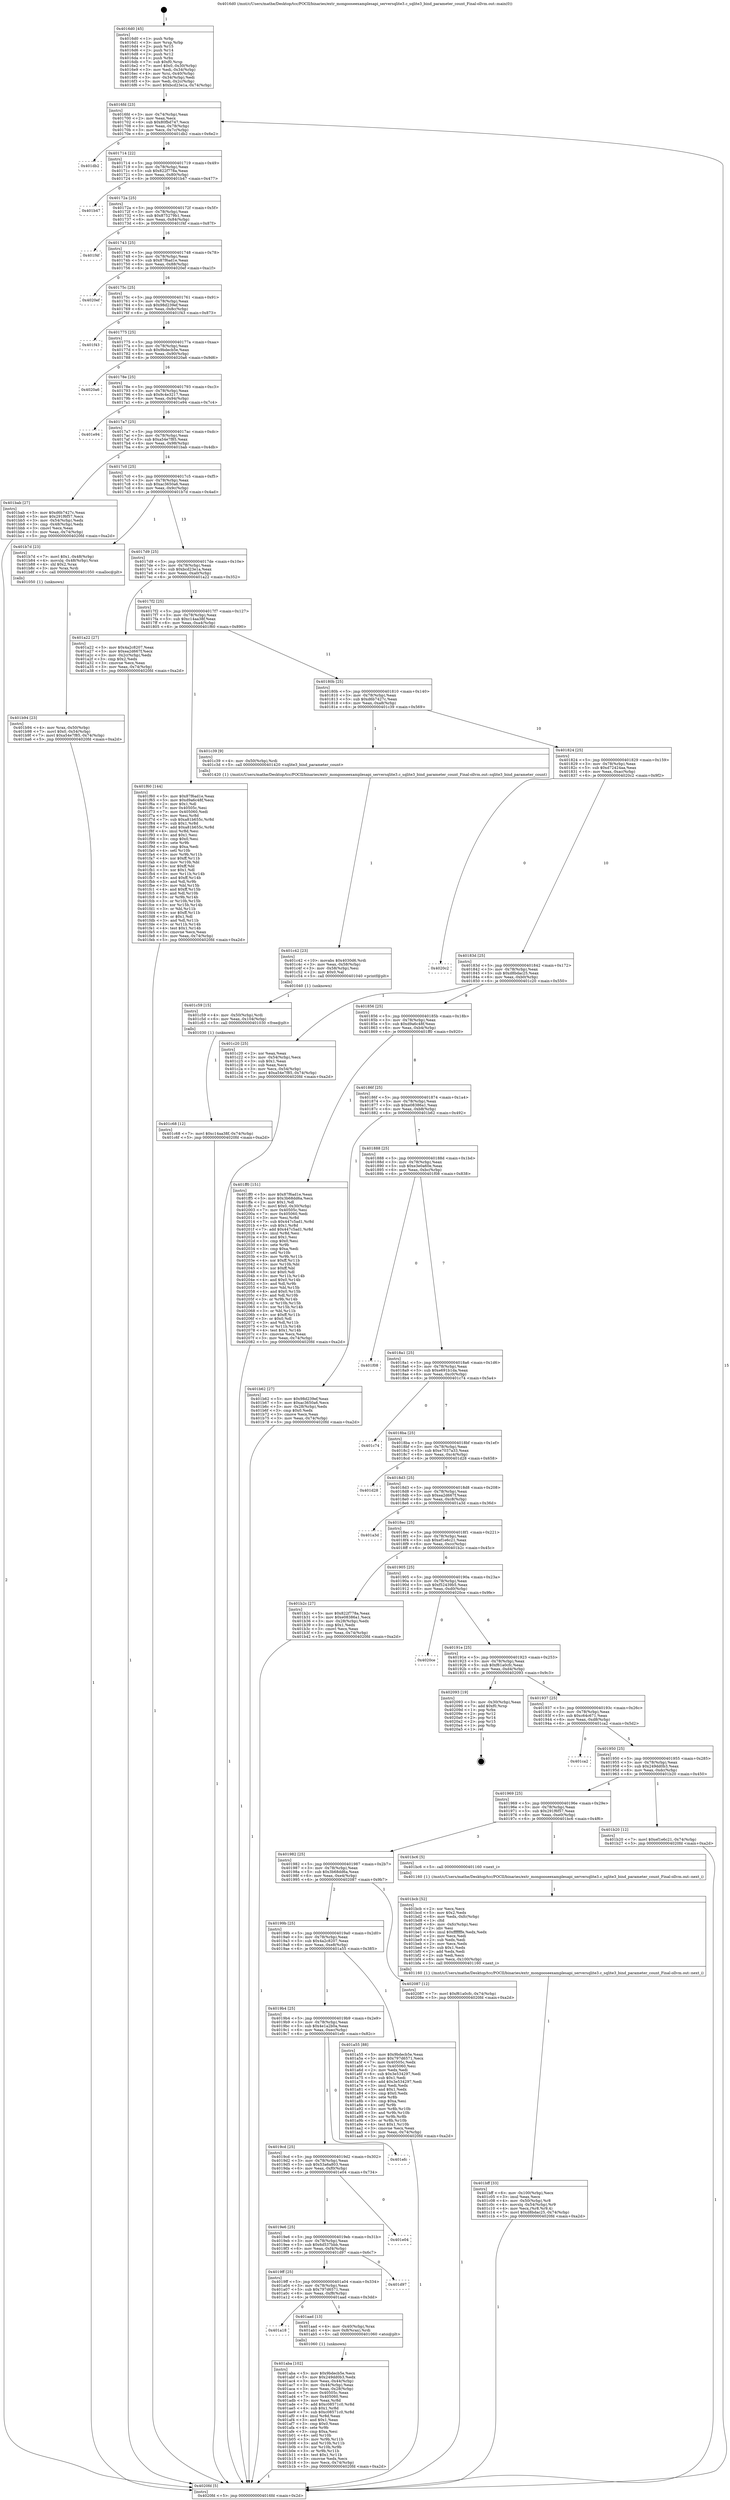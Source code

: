 digraph "0x4016d0" {
  label = "0x4016d0 (/mnt/c/Users/mathe/Desktop/tcc/POCII/binaries/extr_mongooseexamplesapi_serversqlite3.c_sqlite3_bind_parameter_count_Final-ollvm.out::main(0))"
  labelloc = "t"
  node[shape=record]

  Entry [label="",width=0.3,height=0.3,shape=circle,fillcolor=black,style=filled]
  "0x4016fd" [label="{
     0x4016fd [23]\l
     | [instrs]\l
     &nbsp;&nbsp;0x4016fd \<+3\>: mov -0x74(%rbp),%eax\l
     &nbsp;&nbsp;0x401700 \<+2\>: mov %eax,%ecx\l
     &nbsp;&nbsp;0x401702 \<+6\>: sub $0x80fbd747,%ecx\l
     &nbsp;&nbsp;0x401708 \<+3\>: mov %eax,-0x78(%rbp)\l
     &nbsp;&nbsp;0x40170b \<+3\>: mov %ecx,-0x7c(%rbp)\l
     &nbsp;&nbsp;0x40170e \<+6\>: je 0000000000401db2 \<main+0x6e2\>\l
  }"]
  "0x401db2" [label="{
     0x401db2\l
  }", style=dashed]
  "0x401714" [label="{
     0x401714 [22]\l
     | [instrs]\l
     &nbsp;&nbsp;0x401714 \<+5\>: jmp 0000000000401719 \<main+0x49\>\l
     &nbsp;&nbsp;0x401719 \<+3\>: mov -0x78(%rbp),%eax\l
     &nbsp;&nbsp;0x40171c \<+5\>: sub $0x822f778a,%eax\l
     &nbsp;&nbsp;0x401721 \<+3\>: mov %eax,-0x80(%rbp)\l
     &nbsp;&nbsp;0x401724 \<+6\>: je 0000000000401b47 \<main+0x477\>\l
  }"]
  Exit [label="",width=0.3,height=0.3,shape=circle,fillcolor=black,style=filled,peripheries=2]
  "0x401b47" [label="{
     0x401b47\l
  }", style=dashed]
  "0x40172a" [label="{
     0x40172a [25]\l
     | [instrs]\l
     &nbsp;&nbsp;0x40172a \<+5\>: jmp 000000000040172f \<main+0x5f\>\l
     &nbsp;&nbsp;0x40172f \<+3\>: mov -0x78(%rbp),%eax\l
     &nbsp;&nbsp;0x401732 \<+5\>: sub $0x875279b1,%eax\l
     &nbsp;&nbsp;0x401737 \<+6\>: mov %eax,-0x84(%rbp)\l
     &nbsp;&nbsp;0x40173d \<+6\>: je 0000000000401f4f \<main+0x87f\>\l
  }"]
  "0x401c68" [label="{
     0x401c68 [12]\l
     | [instrs]\l
     &nbsp;&nbsp;0x401c68 \<+7\>: movl $0xc14aa38f,-0x74(%rbp)\l
     &nbsp;&nbsp;0x401c6f \<+5\>: jmp 00000000004020fd \<main+0xa2d\>\l
  }"]
  "0x401f4f" [label="{
     0x401f4f\l
  }", style=dashed]
  "0x401743" [label="{
     0x401743 [25]\l
     | [instrs]\l
     &nbsp;&nbsp;0x401743 \<+5\>: jmp 0000000000401748 \<main+0x78\>\l
     &nbsp;&nbsp;0x401748 \<+3\>: mov -0x78(%rbp),%eax\l
     &nbsp;&nbsp;0x40174b \<+5\>: sub $0x87f6ad1e,%eax\l
     &nbsp;&nbsp;0x401750 \<+6\>: mov %eax,-0x88(%rbp)\l
     &nbsp;&nbsp;0x401756 \<+6\>: je 00000000004020ef \<main+0xa1f\>\l
  }"]
  "0x401c59" [label="{
     0x401c59 [15]\l
     | [instrs]\l
     &nbsp;&nbsp;0x401c59 \<+4\>: mov -0x50(%rbp),%rdi\l
     &nbsp;&nbsp;0x401c5d \<+6\>: mov %eax,-0x104(%rbp)\l
     &nbsp;&nbsp;0x401c63 \<+5\>: call 0000000000401030 \<free@plt\>\l
     | [calls]\l
     &nbsp;&nbsp;0x401030 \{1\} (unknown)\l
  }"]
  "0x4020ef" [label="{
     0x4020ef\l
  }", style=dashed]
  "0x40175c" [label="{
     0x40175c [25]\l
     | [instrs]\l
     &nbsp;&nbsp;0x40175c \<+5\>: jmp 0000000000401761 \<main+0x91\>\l
     &nbsp;&nbsp;0x401761 \<+3\>: mov -0x78(%rbp),%eax\l
     &nbsp;&nbsp;0x401764 \<+5\>: sub $0x98d239ef,%eax\l
     &nbsp;&nbsp;0x401769 \<+6\>: mov %eax,-0x8c(%rbp)\l
     &nbsp;&nbsp;0x40176f \<+6\>: je 0000000000401f43 \<main+0x873\>\l
  }"]
  "0x401c42" [label="{
     0x401c42 [23]\l
     | [instrs]\l
     &nbsp;&nbsp;0x401c42 \<+10\>: movabs $0x4030d6,%rdi\l
     &nbsp;&nbsp;0x401c4c \<+3\>: mov %eax,-0x58(%rbp)\l
     &nbsp;&nbsp;0x401c4f \<+3\>: mov -0x58(%rbp),%esi\l
     &nbsp;&nbsp;0x401c52 \<+2\>: mov $0x0,%al\l
     &nbsp;&nbsp;0x401c54 \<+5\>: call 0000000000401040 \<printf@plt\>\l
     | [calls]\l
     &nbsp;&nbsp;0x401040 \{1\} (unknown)\l
  }"]
  "0x401f43" [label="{
     0x401f43\l
  }", style=dashed]
  "0x401775" [label="{
     0x401775 [25]\l
     | [instrs]\l
     &nbsp;&nbsp;0x401775 \<+5\>: jmp 000000000040177a \<main+0xaa\>\l
     &nbsp;&nbsp;0x40177a \<+3\>: mov -0x78(%rbp),%eax\l
     &nbsp;&nbsp;0x40177d \<+5\>: sub $0x9bdecb5e,%eax\l
     &nbsp;&nbsp;0x401782 \<+6\>: mov %eax,-0x90(%rbp)\l
     &nbsp;&nbsp;0x401788 \<+6\>: je 00000000004020a6 \<main+0x9d6\>\l
  }"]
  "0x401bff" [label="{
     0x401bff [33]\l
     | [instrs]\l
     &nbsp;&nbsp;0x401bff \<+6\>: mov -0x100(%rbp),%ecx\l
     &nbsp;&nbsp;0x401c05 \<+3\>: imul %eax,%ecx\l
     &nbsp;&nbsp;0x401c08 \<+4\>: mov -0x50(%rbp),%r8\l
     &nbsp;&nbsp;0x401c0c \<+4\>: movslq -0x54(%rbp),%r9\l
     &nbsp;&nbsp;0x401c10 \<+4\>: mov %ecx,(%r8,%r9,4)\l
     &nbsp;&nbsp;0x401c14 \<+7\>: movl $0xd8bdac25,-0x74(%rbp)\l
     &nbsp;&nbsp;0x401c1b \<+5\>: jmp 00000000004020fd \<main+0xa2d\>\l
  }"]
  "0x4020a6" [label="{
     0x4020a6\l
  }", style=dashed]
  "0x40178e" [label="{
     0x40178e [25]\l
     | [instrs]\l
     &nbsp;&nbsp;0x40178e \<+5\>: jmp 0000000000401793 \<main+0xc3\>\l
     &nbsp;&nbsp;0x401793 \<+3\>: mov -0x78(%rbp),%eax\l
     &nbsp;&nbsp;0x401796 \<+5\>: sub $0x9c4e3217,%eax\l
     &nbsp;&nbsp;0x40179b \<+6\>: mov %eax,-0x94(%rbp)\l
     &nbsp;&nbsp;0x4017a1 \<+6\>: je 0000000000401e94 \<main+0x7c4\>\l
  }"]
  "0x401bcb" [label="{
     0x401bcb [52]\l
     | [instrs]\l
     &nbsp;&nbsp;0x401bcb \<+2\>: xor %ecx,%ecx\l
     &nbsp;&nbsp;0x401bcd \<+5\>: mov $0x2,%edx\l
     &nbsp;&nbsp;0x401bd2 \<+6\>: mov %edx,-0xfc(%rbp)\l
     &nbsp;&nbsp;0x401bd8 \<+1\>: cltd\l
     &nbsp;&nbsp;0x401bd9 \<+6\>: mov -0xfc(%rbp),%esi\l
     &nbsp;&nbsp;0x401bdf \<+2\>: idiv %esi\l
     &nbsp;&nbsp;0x401be1 \<+6\>: imul $0xfffffffe,%edx,%edx\l
     &nbsp;&nbsp;0x401be7 \<+2\>: mov %ecx,%edi\l
     &nbsp;&nbsp;0x401be9 \<+2\>: sub %edx,%edi\l
     &nbsp;&nbsp;0x401beb \<+2\>: mov %ecx,%edx\l
     &nbsp;&nbsp;0x401bed \<+3\>: sub $0x1,%edx\l
     &nbsp;&nbsp;0x401bf0 \<+2\>: add %edx,%edi\l
     &nbsp;&nbsp;0x401bf2 \<+2\>: sub %edi,%ecx\l
     &nbsp;&nbsp;0x401bf4 \<+6\>: mov %ecx,-0x100(%rbp)\l
     &nbsp;&nbsp;0x401bfa \<+5\>: call 0000000000401160 \<next_i\>\l
     | [calls]\l
     &nbsp;&nbsp;0x401160 \{1\} (/mnt/c/Users/mathe/Desktop/tcc/POCII/binaries/extr_mongooseexamplesapi_serversqlite3.c_sqlite3_bind_parameter_count_Final-ollvm.out::next_i)\l
  }"]
  "0x401e94" [label="{
     0x401e94\l
  }", style=dashed]
  "0x4017a7" [label="{
     0x4017a7 [25]\l
     | [instrs]\l
     &nbsp;&nbsp;0x4017a7 \<+5\>: jmp 00000000004017ac \<main+0xdc\>\l
     &nbsp;&nbsp;0x4017ac \<+3\>: mov -0x78(%rbp),%eax\l
     &nbsp;&nbsp;0x4017af \<+5\>: sub $0xa54e7f85,%eax\l
     &nbsp;&nbsp;0x4017b4 \<+6\>: mov %eax,-0x98(%rbp)\l
     &nbsp;&nbsp;0x4017ba \<+6\>: je 0000000000401bab \<main+0x4db\>\l
  }"]
  "0x401b94" [label="{
     0x401b94 [23]\l
     | [instrs]\l
     &nbsp;&nbsp;0x401b94 \<+4\>: mov %rax,-0x50(%rbp)\l
     &nbsp;&nbsp;0x401b98 \<+7\>: movl $0x0,-0x54(%rbp)\l
     &nbsp;&nbsp;0x401b9f \<+7\>: movl $0xa54e7f85,-0x74(%rbp)\l
     &nbsp;&nbsp;0x401ba6 \<+5\>: jmp 00000000004020fd \<main+0xa2d\>\l
  }"]
  "0x401bab" [label="{
     0x401bab [27]\l
     | [instrs]\l
     &nbsp;&nbsp;0x401bab \<+5\>: mov $0xd6b7427c,%eax\l
     &nbsp;&nbsp;0x401bb0 \<+5\>: mov $0x291f6f57,%ecx\l
     &nbsp;&nbsp;0x401bb5 \<+3\>: mov -0x54(%rbp),%edx\l
     &nbsp;&nbsp;0x401bb8 \<+3\>: cmp -0x48(%rbp),%edx\l
     &nbsp;&nbsp;0x401bbb \<+3\>: cmovl %ecx,%eax\l
     &nbsp;&nbsp;0x401bbe \<+3\>: mov %eax,-0x74(%rbp)\l
     &nbsp;&nbsp;0x401bc1 \<+5\>: jmp 00000000004020fd \<main+0xa2d\>\l
  }"]
  "0x4017c0" [label="{
     0x4017c0 [25]\l
     | [instrs]\l
     &nbsp;&nbsp;0x4017c0 \<+5\>: jmp 00000000004017c5 \<main+0xf5\>\l
     &nbsp;&nbsp;0x4017c5 \<+3\>: mov -0x78(%rbp),%eax\l
     &nbsp;&nbsp;0x4017c8 \<+5\>: sub $0xac3650a6,%eax\l
     &nbsp;&nbsp;0x4017cd \<+6\>: mov %eax,-0x9c(%rbp)\l
     &nbsp;&nbsp;0x4017d3 \<+6\>: je 0000000000401b7d \<main+0x4ad\>\l
  }"]
  "0x401aba" [label="{
     0x401aba [102]\l
     | [instrs]\l
     &nbsp;&nbsp;0x401aba \<+5\>: mov $0x9bdecb5e,%ecx\l
     &nbsp;&nbsp;0x401abf \<+5\>: mov $0x249dd0b3,%edx\l
     &nbsp;&nbsp;0x401ac4 \<+3\>: mov %eax,-0x44(%rbp)\l
     &nbsp;&nbsp;0x401ac7 \<+3\>: mov -0x44(%rbp),%eax\l
     &nbsp;&nbsp;0x401aca \<+3\>: mov %eax,-0x28(%rbp)\l
     &nbsp;&nbsp;0x401acd \<+7\>: mov 0x40505c,%eax\l
     &nbsp;&nbsp;0x401ad4 \<+7\>: mov 0x405060,%esi\l
     &nbsp;&nbsp;0x401adb \<+3\>: mov %eax,%r8d\l
     &nbsp;&nbsp;0x401ade \<+7\>: add $0xc08571c0,%r8d\l
     &nbsp;&nbsp;0x401ae5 \<+4\>: sub $0x1,%r8d\l
     &nbsp;&nbsp;0x401ae9 \<+7\>: sub $0xc08571c0,%r8d\l
     &nbsp;&nbsp;0x401af0 \<+4\>: imul %r8d,%eax\l
     &nbsp;&nbsp;0x401af4 \<+3\>: and $0x1,%eax\l
     &nbsp;&nbsp;0x401af7 \<+3\>: cmp $0x0,%eax\l
     &nbsp;&nbsp;0x401afa \<+4\>: sete %r9b\l
     &nbsp;&nbsp;0x401afe \<+3\>: cmp $0xa,%esi\l
     &nbsp;&nbsp;0x401b01 \<+4\>: setl %r10b\l
     &nbsp;&nbsp;0x401b05 \<+3\>: mov %r9b,%r11b\l
     &nbsp;&nbsp;0x401b08 \<+3\>: and %r10b,%r11b\l
     &nbsp;&nbsp;0x401b0b \<+3\>: xor %r10b,%r9b\l
     &nbsp;&nbsp;0x401b0e \<+3\>: or %r9b,%r11b\l
     &nbsp;&nbsp;0x401b11 \<+4\>: test $0x1,%r11b\l
     &nbsp;&nbsp;0x401b15 \<+3\>: cmovne %edx,%ecx\l
     &nbsp;&nbsp;0x401b18 \<+3\>: mov %ecx,-0x74(%rbp)\l
     &nbsp;&nbsp;0x401b1b \<+5\>: jmp 00000000004020fd \<main+0xa2d\>\l
  }"]
  "0x401b7d" [label="{
     0x401b7d [23]\l
     | [instrs]\l
     &nbsp;&nbsp;0x401b7d \<+7\>: movl $0x1,-0x48(%rbp)\l
     &nbsp;&nbsp;0x401b84 \<+4\>: movslq -0x48(%rbp),%rax\l
     &nbsp;&nbsp;0x401b88 \<+4\>: shl $0x2,%rax\l
     &nbsp;&nbsp;0x401b8c \<+3\>: mov %rax,%rdi\l
     &nbsp;&nbsp;0x401b8f \<+5\>: call 0000000000401050 \<malloc@plt\>\l
     | [calls]\l
     &nbsp;&nbsp;0x401050 \{1\} (unknown)\l
  }"]
  "0x4017d9" [label="{
     0x4017d9 [25]\l
     | [instrs]\l
     &nbsp;&nbsp;0x4017d9 \<+5\>: jmp 00000000004017de \<main+0x10e\>\l
     &nbsp;&nbsp;0x4017de \<+3\>: mov -0x78(%rbp),%eax\l
     &nbsp;&nbsp;0x4017e1 \<+5\>: sub $0xbcd23e1a,%eax\l
     &nbsp;&nbsp;0x4017e6 \<+6\>: mov %eax,-0xa0(%rbp)\l
     &nbsp;&nbsp;0x4017ec \<+6\>: je 0000000000401a22 \<main+0x352\>\l
  }"]
  "0x401a18" [label="{
     0x401a18\l
  }", style=dashed]
  "0x401a22" [label="{
     0x401a22 [27]\l
     | [instrs]\l
     &nbsp;&nbsp;0x401a22 \<+5\>: mov $0x4a2c8207,%eax\l
     &nbsp;&nbsp;0x401a27 \<+5\>: mov $0xea2d667f,%ecx\l
     &nbsp;&nbsp;0x401a2c \<+3\>: mov -0x2c(%rbp),%edx\l
     &nbsp;&nbsp;0x401a2f \<+3\>: cmp $0x2,%edx\l
     &nbsp;&nbsp;0x401a32 \<+3\>: cmovne %ecx,%eax\l
     &nbsp;&nbsp;0x401a35 \<+3\>: mov %eax,-0x74(%rbp)\l
     &nbsp;&nbsp;0x401a38 \<+5\>: jmp 00000000004020fd \<main+0xa2d\>\l
  }"]
  "0x4017f2" [label="{
     0x4017f2 [25]\l
     | [instrs]\l
     &nbsp;&nbsp;0x4017f2 \<+5\>: jmp 00000000004017f7 \<main+0x127\>\l
     &nbsp;&nbsp;0x4017f7 \<+3\>: mov -0x78(%rbp),%eax\l
     &nbsp;&nbsp;0x4017fa \<+5\>: sub $0xc14aa38f,%eax\l
     &nbsp;&nbsp;0x4017ff \<+6\>: mov %eax,-0xa4(%rbp)\l
     &nbsp;&nbsp;0x401805 \<+6\>: je 0000000000401f60 \<main+0x890\>\l
  }"]
  "0x4020fd" [label="{
     0x4020fd [5]\l
     | [instrs]\l
     &nbsp;&nbsp;0x4020fd \<+5\>: jmp 00000000004016fd \<main+0x2d\>\l
  }"]
  "0x4016d0" [label="{
     0x4016d0 [45]\l
     | [instrs]\l
     &nbsp;&nbsp;0x4016d0 \<+1\>: push %rbp\l
     &nbsp;&nbsp;0x4016d1 \<+3\>: mov %rsp,%rbp\l
     &nbsp;&nbsp;0x4016d4 \<+2\>: push %r15\l
     &nbsp;&nbsp;0x4016d6 \<+2\>: push %r14\l
     &nbsp;&nbsp;0x4016d8 \<+2\>: push %r12\l
     &nbsp;&nbsp;0x4016da \<+1\>: push %rbx\l
     &nbsp;&nbsp;0x4016db \<+7\>: sub $0xf0,%rsp\l
     &nbsp;&nbsp;0x4016e2 \<+7\>: movl $0x0,-0x30(%rbp)\l
     &nbsp;&nbsp;0x4016e9 \<+3\>: mov %edi,-0x34(%rbp)\l
     &nbsp;&nbsp;0x4016ec \<+4\>: mov %rsi,-0x40(%rbp)\l
     &nbsp;&nbsp;0x4016f0 \<+3\>: mov -0x34(%rbp),%edi\l
     &nbsp;&nbsp;0x4016f3 \<+3\>: mov %edi,-0x2c(%rbp)\l
     &nbsp;&nbsp;0x4016f6 \<+7\>: movl $0xbcd23e1a,-0x74(%rbp)\l
  }"]
  "0x401aad" [label="{
     0x401aad [13]\l
     | [instrs]\l
     &nbsp;&nbsp;0x401aad \<+4\>: mov -0x40(%rbp),%rax\l
     &nbsp;&nbsp;0x401ab1 \<+4\>: mov 0x8(%rax),%rdi\l
     &nbsp;&nbsp;0x401ab5 \<+5\>: call 0000000000401060 \<atoi@plt\>\l
     | [calls]\l
     &nbsp;&nbsp;0x401060 \{1\} (unknown)\l
  }"]
  "0x401f60" [label="{
     0x401f60 [144]\l
     | [instrs]\l
     &nbsp;&nbsp;0x401f60 \<+5\>: mov $0x87f6ad1e,%eax\l
     &nbsp;&nbsp;0x401f65 \<+5\>: mov $0xd9a6c48f,%ecx\l
     &nbsp;&nbsp;0x401f6a \<+2\>: mov $0x1,%dl\l
     &nbsp;&nbsp;0x401f6c \<+7\>: mov 0x40505c,%esi\l
     &nbsp;&nbsp;0x401f73 \<+7\>: mov 0x405060,%edi\l
     &nbsp;&nbsp;0x401f7a \<+3\>: mov %esi,%r8d\l
     &nbsp;&nbsp;0x401f7d \<+7\>: sub $0xa81b655c,%r8d\l
     &nbsp;&nbsp;0x401f84 \<+4\>: sub $0x1,%r8d\l
     &nbsp;&nbsp;0x401f88 \<+7\>: add $0xa81b655c,%r8d\l
     &nbsp;&nbsp;0x401f8f \<+4\>: imul %r8d,%esi\l
     &nbsp;&nbsp;0x401f93 \<+3\>: and $0x1,%esi\l
     &nbsp;&nbsp;0x401f96 \<+3\>: cmp $0x0,%esi\l
     &nbsp;&nbsp;0x401f99 \<+4\>: sete %r9b\l
     &nbsp;&nbsp;0x401f9d \<+3\>: cmp $0xa,%edi\l
     &nbsp;&nbsp;0x401fa0 \<+4\>: setl %r10b\l
     &nbsp;&nbsp;0x401fa4 \<+3\>: mov %r9b,%r11b\l
     &nbsp;&nbsp;0x401fa7 \<+4\>: xor $0xff,%r11b\l
     &nbsp;&nbsp;0x401fab \<+3\>: mov %r10b,%bl\l
     &nbsp;&nbsp;0x401fae \<+3\>: xor $0xff,%bl\l
     &nbsp;&nbsp;0x401fb1 \<+3\>: xor $0x1,%dl\l
     &nbsp;&nbsp;0x401fb4 \<+3\>: mov %r11b,%r14b\l
     &nbsp;&nbsp;0x401fb7 \<+4\>: and $0xff,%r14b\l
     &nbsp;&nbsp;0x401fbb \<+3\>: and %dl,%r9b\l
     &nbsp;&nbsp;0x401fbe \<+3\>: mov %bl,%r15b\l
     &nbsp;&nbsp;0x401fc1 \<+4\>: and $0xff,%r15b\l
     &nbsp;&nbsp;0x401fc5 \<+3\>: and %dl,%r10b\l
     &nbsp;&nbsp;0x401fc8 \<+3\>: or %r9b,%r14b\l
     &nbsp;&nbsp;0x401fcb \<+3\>: or %r10b,%r15b\l
     &nbsp;&nbsp;0x401fce \<+3\>: xor %r15b,%r14b\l
     &nbsp;&nbsp;0x401fd1 \<+3\>: or %bl,%r11b\l
     &nbsp;&nbsp;0x401fd4 \<+4\>: xor $0xff,%r11b\l
     &nbsp;&nbsp;0x401fd8 \<+3\>: or $0x1,%dl\l
     &nbsp;&nbsp;0x401fdb \<+3\>: and %dl,%r11b\l
     &nbsp;&nbsp;0x401fde \<+3\>: or %r11b,%r14b\l
     &nbsp;&nbsp;0x401fe1 \<+4\>: test $0x1,%r14b\l
     &nbsp;&nbsp;0x401fe5 \<+3\>: cmovne %ecx,%eax\l
     &nbsp;&nbsp;0x401fe8 \<+3\>: mov %eax,-0x74(%rbp)\l
     &nbsp;&nbsp;0x401feb \<+5\>: jmp 00000000004020fd \<main+0xa2d\>\l
  }"]
  "0x40180b" [label="{
     0x40180b [25]\l
     | [instrs]\l
     &nbsp;&nbsp;0x40180b \<+5\>: jmp 0000000000401810 \<main+0x140\>\l
     &nbsp;&nbsp;0x401810 \<+3\>: mov -0x78(%rbp),%eax\l
     &nbsp;&nbsp;0x401813 \<+5\>: sub $0xd6b7427c,%eax\l
     &nbsp;&nbsp;0x401818 \<+6\>: mov %eax,-0xa8(%rbp)\l
     &nbsp;&nbsp;0x40181e \<+6\>: je 0000000000401c39 \<main+0x569\>\l
  }"]
  "0x4019ff" [label="{
     0x4019ff [25]\l
     | [instrs]\l
     &nbsp;&nbsp;0x4019ff \<+5\>: jmp 0000000000401a04 \<main+0x334\>\l
     &nbsp;&nbsp;0x401a04 \<+3\>: mov -0x78(%rbp),%eax\l
     &nbsp;&nbsp;0x401a07 \<+5\>: sub $0x797d6571,%eax\l
     &nbsp;&nbsp;0x401a0c \<+6\>: mov %eax,-0xf8(%rbp)\l
     &nbsp;&nbsp;0x401a12 \<+6\>: je 0000000000401aad \<main+0x3dd\>\l
  }"]
  "0x401c39" [label="{
     0x401c39 [9]\l
     | [instrs]\l
     &nbsp;&nbsp;0x401c39 \<+4\>: mov -0x50(%rbp),%rdi\l
     &nbsp;&nbsp;0x401c3d \<+5\>: call 0000000000401420 \<sqlite3_bind_parameter_count\>\l
     | [calls]\l
     &nbsp;&nbsp;0x401420 \{1\} (/mnt/c/Users/mathe/Desktop/tcc/POCII/binaries/extr_mongooseexamplesapi_serversqlite3.c_sqlite3_bind_parameter_count_Final-ollvm.out::sqlite3_bind_parameter_count)\l
  }"]
  "0x401824" [label="{
     0x401824 [25]\l
     | [instrs]\l
     &nbsp;&nbsp;0x401824 \<+5\>: jmp 0000000000401829 \<main+0x159\>\l
     &nbsp;&nbsp;0x401829 \<+3\>: mov -0x78(%rbp),%eax\l
     &nbsp;&nbsp;0x40182c \<+5\>: sub $0xd72424aa,%eax\l
     &nbsp;&nbsp;0x401831 \<+6\>: mov %eax,-0xac(%rbp)\l
     &nbsp;&nbsp;0x401837 \<+6\>: je 00000000004020c2 \<main+0x9f2\>\l
  }"]
  "0x401d97" [label="{
     0x401d97\l
  }", style=dashed]
  "0x4020c2" [label="{
     0x4020c2\l
  }", style=dashed]
  "0x40183d" [label="{
     0x40183d [25]\l
     | [instrs]\l
     &nbsp;&nbsp;0x40183d \<+5\>: jmp 0000000000401842 \<main+0x172\>\l
     &nbsp;&nbsp;0x401842 \<+3\>: mov -0x78(%rbp),%eax\l
     &nbsp;&nbsp;0x401845 \<+5\>: sub $0xd8bdac25,%eax\l
     &nbsp;&nbsp;0x40184a \<+6\>: mov %eax,-0xb0(%rbp)\l
     &nbsp;&nbsp;0x401850 \<+6\>: je 0000000000401c20 \<main+0x550\>\l
  }"]
  "0x4019e6" [label="{
     0x4019e6 [25]\l
     | [instrs]\l
     &nbsp;&nbsp;0x4019e6 \<+5\>: jmp 00000000004019eb \<main+0x31b\>\l
     &nbsp;&nbsp;0x4019eb \<+3\>: mov -0x78(%rbp),%eax\l
     &nbsp;&nbsp;0x4019ee \<+5\>: sub $0x6d537bbb,%eax\l
     &nbsp;&nbsp;0x4019f3 \<+6\>: mov %eax,-0xf4(%rbp)\l
     &nbsp;&nbsp;0x4019f9 \<+6\>: je 0000000000401d97 \<main+0x6c7\>\l
  }"]
  "0x401c20" [label="{
     0x401c20 [25]\l
     | [instrs]\l
     &nbsp;&nbsp;0x401c20 \<+2\>: xor %eax,%eax\l
     &nbsp;&nbsp;0x401c22 \<+3\>: mov -0x54(%rbp),%ecx\l
     &nbsp;&nbsp;0x401c25 \<+3\>: sub $0x1,%eax\l
     &nbsp;&nbsp;0x401c28 \<+2\>: sub %eax,%ecx\l
     &nbsp;&nbsp;0x401c2a \<+3\>: mov %ecx,-0x54(%rbp)\l
     &nbsp;&nbsp;0x401c2d \<+7\>: movl $0xa54e7f85,-0x74(%rbp)\l
     &nbsp;&nbsp;0x401c34 \<+5\>: jmp 00000000004020fd \<main+0xa2d\>\l
  }"]
  "0x401856" [label="{
     0x401856 [25]\l
     | [instrs]\l
     &nbsp;&nbsp;0x401856 \<+5\>: jmp 000000000040185b \<main+0x18b\>\l
     &nbsp;&nbsp;0x40185b \<+3\>: mov -0x78(%rbp),%eax\l
     &nbsp;&nbsp;0x40185e \<+5\>: sub $0xd9a6c48f,%eax\l
     &nbsp;&nbsp;0x401863 \<+6\>: mov %eax,-0xb4(%rbp)\l
     &nbsp;&nbsp;0x401869 \<+6\>: je 0000000000401ff0 \<main+0x920\>\l
  }"]
  "0x401e04" [label="{
     0x401e04\l
  }", style=dashed]
  "0x401ff0" [label="{
     0x401ff0 [151]\l
     | [instrs]\l
     &nbsp;&nbsp;0x401ff0 \<+5\>: mov $0x87f6ad1e,%eax\l
     &nbsp;&nbsp;0x401ff5 \<+5\>: mov $0x3b68dd6a,%ecx\l
     &nbsp;&nbsp;0x401ffa \<+2\>: mov $0x1,%dl\l
     &nbsp;&nbsp;0x401ffc \<+7\>: movl $0x0,-0x30(%rbp)\l
     &nbsp;&nbsp;0x402003 \<+7\>: mov 0x40505c,%esi\l
     &nbsp;&nbsp;0x40200a \<+7\>: mov 0x405060,%edi\l
     &nbsp;&nbsp;0x402011 \<+3\>: mov %esi,%r8d\l
     &nbsp;&nbsp;0x402014 \<+7\>: sub $0x447c5ad1,%r8d\l
     &nbsp;&nbsp;0x40201b \<+4\>: sub $0x1,%r8d\l
     &nbsp;&nbsp;0x40201f \<+7\>: add $0x447c5ad1,%r8d\l
     &nbsp;&nbsp;0x402026 \<+4\>: imul %r8d,%esi\l
     &nbsp;&nbsp;0x40202a \<+3\>: and $0x1,%esi\l
     &nbsp;&nbsp;0x40202d \<+3\>: cmp $0x0,%esi\l
     &nbsp;&nbsp;0x402030 \<+4\>: sete %r9b\l
     &nbsp;&nbsp;0x402034 \<+3\>: cmp $0xa,%edi\l
     &nbsp;&nbsp;0x402037 \<+4\>: setl %r10b\l
     &nbsp;&nbsp;0x40203b \<+3\>: mov %r9b,%r11b\l
     &nbsp;&nbsp;0x40203e \<+4\>: xor $0xff,%r11b\l
     &nbsp;&nbsp;0x402042 \<+3\>: mov %r10b,%bl\l
     &nbsp;&nbsp;0x402045 \<+3\>: xor $0xff,%bl\l
     &nbsp;&nbsp;0x402048 \<+3\>: xor $0x0,%dl\l
     &nbsp;&nbsp;0x40204b \<+3\>: mov %r11b,%r14b\l
     &nbsp;&nbsp;0x40204e \<+4\>: and $0x0,%r14b\l
     &nbsp;&nbsp;0x402052 \<+3\>: and %dl,%r9b\l
     &nbsp;&nbsp;0x402055 \<+3\>: mov %bl,%r15b\l
     &nbsp;&nbsp;0x402058 \<+4\>: and $0x0,%r15b\l
     &nbsp;&nbsp;0x40205c \<+3\>: and %dl,%r10b\l
     &nbsp;&nbsp;0x40205f \<+3\>: or %r9b,%r14b\l
     &nbsp;&nbsp;0x402062 \<+3\>: or %r10b,%r15b\l
     &nbsp;&nbsp;0x402065 \<+3\>: xor %r15b,%r14b\l
     &nbsp;&nbsp;0x402068 \<+3\>: or %bl,%r11b\l
     &nbsp;&nbsp;0x40206b \<+4\>: xor $0xff,%r11b\l
     &nbsp;&nbsp;0x40206f \<+3\>: or $0x0,%dl\l
     &nbsp;&nbsp;0x402072 \<+3\>: and %dl,%r11b\l
     &nbsp;&nbsp;0x402075 \<+3\>: or %r11b,%r14b\l
     &nbsp;&nbsp;0x402078 \<+4\>: test $0x1,%r14b\l
     &nbsp;&nbsp;0x40207c \<+3\>: cmovne %ecx,%eax\l
     &nbsp;&nbsp;0x40207f \<+3\>: mov %eax,-0x74(%rbp)\l
     &nbsp;&nbsp;0x402082 \<+5\>: jmp 00000000004020fd \<main+0xa2d\>\l
  }"]
  "0x40186f" [label="{
     0x40186f [25]\l
     | [instrs]\l
     &nbsp;&nbsp;0x40186f \<+5\>: jmp 0000000000401874 \<main+0x1a4\>\l
     &nbsp;&nbsp;0x401874 \<+3\>: mov -0x78(%rbp),%eax\l
     &nbsp;&nbsp;0x401877 \<+5\>: sub $0xe08386a1,%eax\l
     &nbsp;&nbsp;0x40187c \<+6\>: mov %eax,-0xb8(%rbp)\l
     &nbsp;&nbsp;0x401882 \<+6\>: je 0000000000401b62 \<main+0x492\>\l
  }"]
  "0x4019cd" [label="{
     0x4019cd [25]\l
     | [instrs]\l
     &nbsp;&nbsp;0x4019cd \<+5\>: jmp 00000000004019d2 \<main+0x302\>\l
     &nbsp;&nbsp;0x4019d2 \<+3\>: mov -0x78(%rbp),%eax\l
     &nbsp;&nbsp;0x4019d5 \<+5\>: sub $0x53a6a803,%eax\l
     &nbsp;&nbsp;0x4019da \<+6\>: mov %eax,-0xf0(%rbp)\l
     &nbsp;&nbsp;0x4019e0 \<+6\>: je 0000000000401e04 \<main+0x734\>\l
  }"]
  "0x401b62" [label="{
     0x401b62 [27]\l
     | [instrs]\l
     &nbsp;&nbsp;0x401b62 \<+5\>: mov $0x98d239ef,%eax\l
     &nbsp;&nbsp;0x401b67 \<+5\>: mov $0xac3650a6,%ecx\l
     &nbsp;&nbsp;0x401b6c \<+3\>: mov -0x28(%rbp),%edx\l
     &nbsp;&nbsp;0x401b6f \<+3\>: cmp $0x0,%edx\l
     &nbsp;&nbsp;0x401b72 \<+3\>: cmove %ecx,%eax\l
     &nbsp;&nbsp;0x401b75 \<+3\>: mov %eax,-0x74(%rbp)\l
     &nbsp;&nbsp;0x401b78 \<+5\>: jmp 00000000004020fd \<main+0xa2d\>\l
  }"]
  "0x401888" [label="{
     0x401888 [25]\l
     | [instrs]\l
     &nbsp;&nbsp;0x401888 \<+5\>: jmp 000000000040188d \<main+0x1bd\>\l
     &nbsp;&nbsp;0x40188d \<+3\>: mov -0x78(%rbp),%eax\l
     &nbsp;&nbsp;0x401890 \<+5\>: sub $0xe3e0a60e,%eax\l
     &nbsp;&nbsp;0x401895 \<+6\>: mov %eax,-0xbc(%rbp)\l
     &nbsp;&nbsp;0x40189b \<+6\>: je 0000000000401f08 \<main+0x838\>\l
  }"]
  "0x401efc" [label="{
     0x401efc\l
  }", style=dashed]
  "0x401f08" [label="{
     0x401f08\l
  }", style=dashed]
  "0x4018a1" [label="{
     0x4018a1 [25]\l
     | [instrs]\l
     &nbsp;&nbsp;0x4018a1 \<+5\>: jmp 00000000004018a6 \<main+0x1d6\>\l
     &nbsp;&nbsp;0x4018a6 \<+3\>: mov -0x78(%rbp),%eax\l
     &nbsp;&nbsp;0x4018a9 \<+5\>: sub $0xe691b1da,%eax\l
     &nbsp;&nbsp;0x4018ae \<+6\>: mov %eax,-0xc0(%rbp)\l
     &nbsp;&nbsp;0x4018b4 \<+6\>: je 0000000000401c74 \<main+0x5a4\>\l
  }"]
  "0x4019b4" [label="{
     0x4019b4 [25]\l
     | [instrs]\l
     &nbsp;&nbsp;0x4019b4 \<+5\>: jmp 00000000004019b9 \<main+0x2e9\>\l
     &nbsp;&nbsp;0x4019b9 \<+3\>: mov -0x78(%rbp),%eax\l
     &nbsp;&nbsp;0x4019bc \<+5\>: sub $0x4e1a2b0a,%eax\l
     &nbsp;&nbsp;0x4019c1 \<+6\>: mov %eax,-0xec(%rbp)\l
     &nbsp;&nbsp;0x4019c7 \<+6\>: je 0000000000401efc \<main+0x82c\>\l
  }"]
  "0x401c74" [label="{
     0x401c74\l
  }", style=dashed]
  "0x4018ba" [label="{
     0x4018ba [25]\l
     | [instrs]\l
     &nbsp;&nbsp;0x4018ba \<+5\>: jmp 00000000004018bf \<main+0x1ef\>\l
     &nbsp;&nbsp;0x4018bf \<+3\>: mov -0x78(%rbp),%eax\l
     &nbsp;&nbsp;0x4018c2 \<+5\>: sub $0xe7037a33,%eax\l
     &nbsp;&nbsp;0x4018c7 \<+6\>: mov %eax,-0xc4(%rbp)\l
     &nbsp;&nbsp;0x4018cd \<+6\>: je 0000000000401d28 \<main+0x658\>\l
  }"]
  "0x401a55" [label="{
     0x401a55 [88]\l
     | [instrs]\l
     &nbsp;&nbsp;0x401a55 \<+5\>: mov $0x9bdecb5e,%eax\l
     &nbsp;&nbsp;0x401a5a \<+5\>: mov $0x797d6571,%ecx\l
     &nbsp;&nbsp;0x401a5f \<+7\>: mov 0x40505c,%edx\l
     &nbsp;&nbsp;0x401a66 \<+7\>: mov 0x405060,%esi\l
     &nbsp;&nbsp;0x401a6d \<+2\>: mov %edx,%edi\l
     &nbsp;&nbsp;0x401a6f \<+6\>: sub $0x3e534297,%edi\l
     &nbsp;&nbsp;0x401a75 \<+3\>: sub $0x1,%edi\l
     &nbsp;&nbsp;0x401a78 \<+6\>: add $0x3e534297,%edi\l
     &nbsp;&nbsp;0x401a7e \<+3\>: imul %edi,%edx\l
     &nbsp;&nbsp;0x401a81 \<+3\>: and $0x1,%edx\l
     &nbsp;&nbsp;0x401a84 \<+3\>: cmp $0x0,%edx\l
     &nbsp;&nbsp;0x401a87 \<+4\>: sete %r8b\l
     &nbsp;&nbsp;0x401a8b \<+3\>: cmp $0xa,%esi\l
     &nbsp;&nbsp;0x401a8e \<+4\>: setl %r9b\l
     &nbsp;&nbsp;0x401a92 \<+3\>: mov %r8b,%r10b\l
     &nbsp;&nbsp;0x401a95 \<+3\>: and %r9b,%r10b\l
     &nbsp;&nbsp;0x401a98 \<+3\>: xor %r9b,%r8b\l
     &nbsp;&nbsp;0x401a9b \<+3\>: or %r8b,%r10b\l
     &nbsp;&nbsp;0x401a9e \<+4\>: test $0x1,%r10b\l
     &nbsp;&nbsp;0x401aa2 \<+3\>: cmovne %ecx,%eax\l
     &nbsp;&nbsp;0x401aa5 \<+3\>: mov %eax,-0x74(%rbp)\l
     &nbsp;&nbsp;0x401aa8 \<+5\>: jmp 00000000004020fd \<main+0xa2d\>\l
  }"]
  "0x401d28" [label="{
     0x401d28\l
  }", style=dashed]
  "0x4018d3" [label="{
     0x4018d3 [25]\l
     | [instrs]\l
     &nbsp;&nbsp;0x4018d3 \<+5\>: jmp 00000000004018d8 \<main+0x208\>\l
     &nbsp;&nbsp;0x4018d8 \<+3\>: mov -0x78(%rbp),%eax\l
     &nbsp;&nbsp;0x4018db \<+5\>: sub $0xea2d667f,%eax\l
     &nbsp;&nbsp;0x4018e0 \<+6\>: mov %eax,-0xc8(%rbp)\l
     &nbsp;&nbsp;0x4018e6 \<+6\>: je 0000000000401a3d \<main+0x36d\>\l
  }"]
  "0x40199b" [label="{
     0x40199b [25]\l
     | [instrs]\l
     &nbsp;&nbsp;0x40199b \<+5\>: jmp 00000000004019a0 \<main+0x2d0\>\l
     &nbsp;&nbsp;0x4019a0 \<+3\>: mov -0x78(%rbp),%eax\l
     &nbsp;&nbsp;0x4019a3 \<+5\>: sub $0x4a2c8207,%eax\l
     &nbsp;&nbsp;0x4019a8 \<+6\>: mov %eax,-0xe8(%rbp)\l
     &nbsp;&nbsp;0x4019ae \<+6\>: je 0000000000401a55 \<main+0x385\>\l
  }"]
  "0x401a3d" [label="{
     0x401a3d\l
  }", style=dashed]
  "0x4018ec" [label="{
     0x4018ec [25]\l
     | [instrs]\l
     &nbsp;&nbsp;0x4018ec \<+5\>: jmp 00000000004018f1 \<main+0x221\>\l
     &nbsp;&nbsp;0x4018f1 \<+3\>: mov -0x78(%rbp),%eax\l
     &nbsp;&nbsp;0x4018f4 \<+5\>: sub $0xef1e6c21,%eax\l
     &nbsp;&nbsp;0x4018f9 \<+6\>: mov %eax,-0xcc(%rbp)\l
     &nbsp;&nbsp;0x4018ff \<+6\>: je 0000000000401b2c \<main+0x45c\>\l
  }"]
  "0x402087" [label="{
     0x402087 [12]\l
     | [instrs]\l
     &nbsp;&nbsp;0x402087 \<+7\>: movl $0xf61a0cfc,-0x74(%rbp)\l
     &nbsp;&nbsp;0x40208e \<+5\>: jmp 00000000004020fd \<main+0xa2d\>\l
  }"]
  "0x401b2c" [label="{
     0x401b2c [27]\l
     | [instrs]\l
     &nbsp;&nbsp;0x401b2c \<+5\>: mov $0x822f778a,%eax\l
     &nbsp;&nbsp;0x401b31 \<+5\>: mov $0xe08386a1,%ecx\l
     &nbsp;&nbsp;0x401b36 \<+3\>: mov -0x28(%rbp),%edx\l
     &nbsp;&nbsp;0x401b39 \<+3\>: cmp $0x1,%edx\l
     &nbsp;&nbsp;0x401b3c \<+3\>: cmovl %ecx,%eax\l
     &nbsp;&nbsp;0x401b3f \<+3\>: mov %eax,-0x74(%rbp)\l
     &nbsp;&nbsp;0x401b42 \<+5\>: jmp 00000000004020fd \<main+0xa2d\>\l
  }"]
  "0x401905" [label="{
     0x401905 [25]\l
     | [instrs]\l
     &nbsp;&nbsp;0x401905 \<+5\>: jmp 000000000040190a \<main+0x23a\>\l
     &nbsp;&nbsp;0x40190a \<+3\>: mov -0x78(%rbp),%eax\l
     &nbsp;&nbsp;0x40190d \<+5\>: sub $0xf52439b5,%eax\l
     &nbsp;&nbsp;0x401912 \<+6\>: mov %eax,-0xd0(%rbp)\l
     &nbsp;&nbsp;0x401918 \<+6\>: je 00000000004020ce \<main+0x9fe\>\l
  }"]
  "0x401982" [label="{
     0x401982 [25]\l
     | [instrs]\l
     &nbsp;&nbsp;0x401982 \<+5\>: jmp 0000000000401987 \<main+0x2b7\>\l
     &nbsp;&nbsp;0x401987 \<+3\>: mov -0x78(%rbp),%eax\l
     &nbsp;&nbsp;0x40198a \<+5\>: sub $0x3b68dd6a,%eax\l
     &nbsp;&nbsp;0x40198f \<+6\>: mov %eax,-0xe4(%rbp)\l
     &nbsp;&nbsp;0x401995 \<+6\>: je 0000000000402087 \<main+0x9b7\>\l
  }"]
  "0x4020ce" [label="{
     0x4020ce\l
  }", style=dashed]
  "0x40191e" [label="{
     0x40191e [25]\l
     | [instrs]\l
     &nbsp;&nbsp;0x40191e \<+5\>: jmp 0000000000401923 \<main+0x253\>\l
     &nbsp;&nbsp;0x401923 \<+3\>: mov -0x78(%rbp),%eax\l
     &nbsp;&nbsp;0x401926 \<+5\>: sub $0xf61a0cfc,%eax\l
     &nbsp;&nbsp;0x40192b \<+6\>: mov %eax,-0xd4(%rbp)\l
     &nbsp;&nbsp;0x401931 \<+6\>: je 0000000000402093 \<main+0x9c3\>\l
  }"]
  "0x401bc6" [label="{
     0x401bc6 [5]\l
     | [instrs]\l
     &nbsp;&nbsp;0x401bc6 \<+5\>: call 0000000000401160 \<next_i\>\l
     | [calls]\l
     &nbsp;&nbsp;0x401160 \{1\} (/mnt/c/Users/mathe/Desktop/tcc/POCII/binaries/extr_mongooseexamplesapi_serversqlite3.c_sqlite3_bind_parameter_count_Final-ollvm.out::next_i)\l
  }"]
  "0x402093" [label="{
     0x402093 [19]\l
     | [instrs]\l
     &nbsp;&nbsp;0x402093 \<+3\>: mov -0x30(%rbp),%eax\l
     &nbsp;&nbsp;0x402096 \<+7\>: add $0xf0,%rsp\l
     &nbsp;&nbsp;0x40209d \<+1\>: pop %rbx\l
     &nbsp;&nbsp;0x40209e \<+2\>: pop %r12\l
     &nbsp;&nbsp;0x4020a0 \<+2\>: pop %r14\l
     &nbsp;&nbsp;0x4020a2 \<+2\>: pop %r15\l
     &nbsp;&nbsp;0x4020a4 \<+1\>: pop %rbp\l
     &nbsp;&nbsp;0x4020a5 \<+1\>: ret\l
  }"]
  "0x401937" [label="{
     0x401937 [25]\l
     | [instrs]\l
     &nbsp;&nbsp;0x401937 \<+5\>: jmp 000000000040193c \<main+0x26c\>\l
     &nbsp;&nbsp;0x40193c \<+3\>: mov -0x78(%rbp),%eax\l
     &nbsp;&nbsp;0x40193f \<+5\>: sub $0xc64c671,%eax\l
     &nbsp;&nbsp;0x401944 \<+6\>: mov %eax,-0xd8(%rbp)\l
     &nbsp;&nbsp;0x40194a \<+6\>: je 0000000000401ca2 \<main+0x5d2\>\l
  }"]
  "0x401969" [label="{
     0x401969 [25]\l
     | [instrs]\l
     &nbsp;&nbsp;0x401969 \<+5\>: jmp 000000000040196e \<main+0x29e\>\l
     &nbsp;&nbsp;0x40196e \<+3\>: mov -0x78(%rbp),%eax\l
     &nbsp;&nbsp;0x401971 \<+5\>: sub $0x291f6f57,%eax\l
     &nbsp;&nbsp;0x401976 \<+6\>: mov %eax,-0xe0(%rbp)\l
     &nbsp;&nbsp;0x40197c \<+6\>: je 0000000000401bc6 \<main+0x4f6\>\l
  }"]
  "0x401ca2" [label="{
     0x401ca2\l
  }", style=dashed]
  "0x401950" [label="{
     0x401950 [25]\l
     | [instrs]\l
     &nbsp;&nbsp;0x401950 \<+5\>: jmp 0000000000401955 \<main+0x285\>\l
     &nbsp;&nbsp;0x401955 \<+3\>: mov -0x78(%rbp),%eax\l
     &nbsp;&nbsp;0x401958 \<+5\>: sub $0x249dd0b3,%eax\l
     &nbsp;&nbsp;0x40195d \<+6\>: mov %eax,-0xdc(%rbp)\l
     &nbsp;&nbsp;0x401963 \<+6\>: je 0000000000401b20 \<main+0x450\>\l
  }"]
  "0x401b20" [label="{
     0x401b20 [12]\l
     | [instrs]\l
     &nbsp;&nbsp;0x401b20 \<+7\>: movl $0xef1e6c21,-0x74(%rbp)\l
     &nbsp;&nbsp;0x401b27 \<+5\>: jmp 00000000004020fd \<main+0xa2d\>\l
  }"]
  Entry -> "0x4016d0" [label=" 1"]
  "0x4016fd" -> "0x401db2" [label=" 0"]
  "0x4016fd" -> "0x401714" [label=" 16"]
  "0x402093" -> Exit [label=" 1"]
  "0x401714" -> "0x401b47" [label=" 0"]
  "0x401714" -> "0x40172a" [label=" 16"]
  "0x402087" -> "0x4020fd" [label=" 1"]
  "0x40172a" -> "0x401f4f" [label=" 0"]
  "0x40172a" -> "0x401743" [label=" 16"]
  "0x401ff0" -> "0x4020fd" [label=" 1"]
  "0x401743" -> "0x4020ef" [label=" 0"]
  "0x401743" -> "0x40175c" [label=" 16"]
  "0x401f60" -> "0x4020fd" [label=" 1"]
  "0x40175c" -> "0x401f43" [label=" 0"]
  "0x40175c" -> "0x401775" [label=" 16"]
  "0x401c68" -> "0x4020fd" [label=" 1"]
  "0x401775" -> "0x4020a6" [label=" 0"]
  "0x401775" -> "0x40178e" [label=" 16"]
  "0x401c59" -> "0x401c68" [label=" 1"]
  "0x40178e" -> "0x401e94" [label=" 0"]
  "0x40178e" -> "0x4017a7" [label=" 16"]
  "0x401c42" -> "0x401c59" [label=" 1"]
  "0x4017a7" -> "0x401bab" [label=" 2"]
  "0x4017a7" -> "0x4017c0" [label=" 14"]
  "0x401c39" -> "0x401c42" [label=" 1"]
  "0x4017c0" -> "0x401b7d" [label=" 1"]
  "0x4017c0" -> "0x4017d9" [label=" 13"]
  "0x401c20" -> "0x4020fd" [label=" 1"]
  "0x4017d9" -> "0x401a22" [label=" 1"]
  "0x4017d9" -> "0x4017f2" [label=" 12"]
  "0x401a22" -> "0x4020fd" [label=" 1"]
  "0x4016d0" -> "0x4016fd" [label=" 1"]
  "0x4020fd" -> "0x4016fd" [label=" 15"]
  "0x401bff" -> "0x4020fd" [label=" 1"]
  "0x4017f2" -> "0x401f60" [label=" 1"]
  "0x4017f2" -> "0x40180b" [label=" 11"]
  "0x401bcb" -> "0x401bff" [label=" 1"]
  "0x40180b" -> "0x401c39" [label=" 1"]
  "0x40180b" -> "0x401824" [label=" 10"]
  "0x401bab" -> "0x4020fd" [label=" 2"]
  "0x401824" -> "0x4020c2" [label=" 0"]
  "0x401824" -> "0x40183d" [label=" 10"]
  "0x401b94" -> "0x4020fd" [label=" 1"]
  "0x40183d" -> "0x401c20" [label=" 1"]
  "0x40183d" -> "0x401856" [label=" 9"]
  "0x401b62" -> "0x4020fd" [label=" 1"]
  "0x401856" -> "0x401ff0" [label=" 1"]
  "0x401856" -> "0x40186f" [label=" 8"]
  "0x401b2c" -> "0x4020fd" [label=" 1"]
  "0x40186f" -> "0x401b62" [label=" 1"]
  "0x40186f" -> "0x401888" [label=" 7"]
  "0x401aba" -> "0x4020fd" [label=" 1"]
  "0x401888" -> "0x401f08" [label=" 0"]
  "0x401888" -> "0x4018a1" [label=" 7"]
  "0x401aad" -> "0x401aba" [label=" 1"]
  "0x4018a1" -> "0x401c74" [label=" 0"]
  "0x4018a1" -> "0x4018ba" [label=" 7"]
  "0x4019ff" -> "0x401aad" [label=" 1"]
  "0x4018ba" -> "0x401d28" [label=" 0"]
  "0x4018ba" -> "0x4018d3" [label=" 7"]
  "0x401bc6" -> "0x401bcb" [label=" 1"]
  "0x4018d3" -> "0x401a3d" [label=" 0"]
  "0x4018d3" -> "0x4018ec" [label=" 7"]
  "0x4019e6" -> "0x401d97" [label=" 0"]
  "0x4018ec" -> "0x401b2c" [label=" 1"]
  "0x4018ec" -> "0x401905" [label=" 6"]
  "0x401b7d" -> "0x401b94" [label=" 1"]
  "0x401905" -> "0x4020ce" [label=" 0"]
  "0x401905" -> "0x40191e" [label=" 6"]
  "0x4019cd" -> "0x401e04" [label=" 0"]
  "0x40191e" -> "0x402093" [label=" 1"]
  "0x40191e" -> "0x401937" [label=" 5"]
  "0x401b20" -> "0x4020fd" [label=" 1"]
  "0x401937" -> "0x401ca2" [label=" 0"]
  "0x401937" -> "0x401950" [label=" 5"]
  "0x4019b4" -> "0x401efc" [label=" 0"]
  "0x401950" -> "0x401b20" [label=" 1"]
  "0x401950" -> "0x401969" [label=" 4"]
  "0x4019b4" -> "0x4019cd" [label=" 1"]
  "0x401969" -> "0x401bc6" [label=" 1"]
  "0x401969" -> "0x401982" [label=" 3"]
  "0x4019cd" -> "0x4019e6" [label=" 1"]
  "0x401982" -> "0x402087" [label=" 1"]
  "0x401982" -> "0x40199b" [label=" 2"]
  "0x4019e6" -> "0x4019ff" [label=" 1"]
  "0x40199b" -> "0x401a55" [label=" 1"]
  "0x40199b" -> "0x4019b4" [label=" 1"]
  "0x401a55" -> "0x4020fd" [label=" 1"]
  "0x4019ff" -> "0x401a18" [label=" 0"]
}
